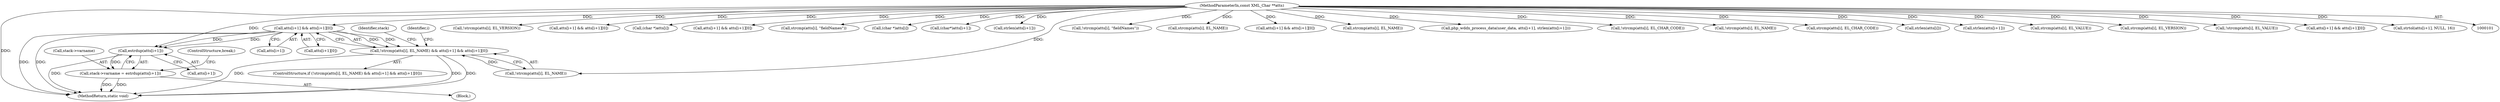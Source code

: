 digraph "0_php-src_66fd44209d5ffcb9b3d1bc1b9fd8e35b485040c0@pointer" {
"1000571" [label="(Call,atts[i+1] && atts[i+1][0])"];
"1000104" [label="(MethodParameterIn,const XML_Char **atts)"];
"1000564" [label="(Call,!strcmp(atts[i], EL_NAME) && atts[i+1] && atts[i+1][0])"];
"1000597" [label="(Call,estrdup(atts[i+1]))"];
"1000593" [label="(Call,stack->varname = estrdup(atts[i+1]))"];
"1000104" [label="(MethodParameterIn,const XML_Char **atts)"];
"1000133" [label="(Call,!strcmp(atts[i], EL_VERSION))"];
"1000262" [label="(Call,atts[i+1] && atts[i+1][0])"];
"1000914" [label="(MethodReturn,static void)"];
"1000670" [label="(Call,(char *)atts[i])"];
"1000367" [label="(Call,atts[i+1] && atts[i+1][0])"];
"1000561" [label="(Identifier,i)"];
"1000598" [label="(Call,atts[i+1])"];
"1000563" [label="(ControlStructure,if (!strcmp(atts[i], EL_NAME) && atts[i+1] && atts[i+1][0]))"];
"1000641" [label="(Call,strcmp(atts[i], \"fieldNames\"))"];
"1000681" [label="(Call,(char *)atts[i])"];
"1000597" [label="(Call,estrdup(atts[i+1]))"];
"1000843" [label="(Call,(char*)atts[i+1])"];
"1000851" [label="(Call,strlen(atts[i+1]))"];
"1000565" [label="(Call,!strcmp(atts[i], EL_NAME))"];
"1000640" [label="(Call,!strcmp(atts[i], \"fieldNames\"))"];
"1000566" [label="(Call,strcmp(atts[i], EL_NAME))"];
"1000805" [label="(Call,atts[i+1] && atts[i+1][0])"];
"1000594" [label="(Call,stack->varname)"];
"1000571" [label="(Call,atts[i+1] && atts[i+1][0])"];
"1000800" [label="(Call,strcmp(atts[i], EL_NAME))"];
"1000603" [label="(ControlStructure,break;)"];
"1000409" [label="(Call,php_wddx_process_data(user_data, atts[i+1], strlen(atts[i+1])))"];
"1000256" [label="(Call,!strcmp(atts[i], EL_CHAR_CODE))"];
"1000799" [label="(Call,!strcmp(atts[i], EL_NAME))"];
"1000257" [label="(Call,strcmp(atts[i], EL_CHAR_CODE))"];
"1000587" [label="(Identifier,stack)"];
"1000593" [label="(Call,stack->varname = estrdup(atts[i+1]))"];
"1000675" [label="(Call,strlen(atts[i]))"];
"1000416" [label="(Call,strlen(atts[i+1]))"];
"1000572" [label="(Call,atts[i+1])"];
"1000564" [label="(Call,!strcmp(atts[i], EL_NAME) && atts[i+1] && atts[i+1][0])"];
"1000362" [label="(Call,strcmp(atts[i], EL_VALUE))"];
"1000134" [label="(Call,strcmp(atts[i], EL_VERSION))"];
"1000361" [label="(Call,!strcmp(atts[i], EL_VALUE))"];
"1000577" [label="(Call,atts[i+1][0])"];
"1000646" [label="(Call,atts[i+1] && atts[i+1][0])"];
"1000584" [label="(Block,)"];
"1000284" [label="(Call,strtol(atts[i+1], NULL, 16))"];
"1000571" -> "1000564"  [label="AST: "];
"1000571" -> "1000572"  [label="CFG: "];
"1000571" -> "1000577"  [label="CFG: "];
"1000572" -> "1000571"  [label="AST: "];
"1000577" -> "1000571"  [label="AST: "];
"1000564" -> "1000571"  [label="CFG: "];
"1000571" -> "1000914"  [label="DDG: "];
"1000571" -> "1000914"  [label="DDG: "];
"1000571" -> "1000564"  [label="DDG: "];
"1000571" -> "1000564"  [label="DDG: "];
"1000104" -> "1000571"  [label="DDG: "];
"1000571" -> "1000597"  [label="DDG: "];
"1000571" -> "1000597"  [label="DDG: "];
"1000104" -> "1000101"  [label="AST: "];
"1000104" -> "1000914"  [label="DDG: "];
"1000104" -> "1000133"  [label="DDG: "];
"1000104" -> "1000134"  [label="DDG: "];
"1000104" -> "1000256"  [label="DDG: "];
"1000104" -> "1000257"  [label="DDG: "];
"1000104" -> "1000262"  [label="DDG: "];
"1000104" -> "1000284"  [label="DDG: "];
"1000104" -> "1000361"  [label="DDG: "];
"1000104" -> "1000362"  [label="DDG: "];
"1000104" -> "1000367"  [label="DDG: "];
"1000104" -> "1000409"  [label="DDG: "];
"1000104" -> "1000416"  [label="DDG: "];
"1000104" -> "1000565"  [label="DDG: "];
"1000104" -> "1000566"  [label="DDG: "];
"1000104" -> "1000597"  [label="DDG: "];
"1000104" -> "1000640"  [label="DDG: "];
"1000104" -> "1000641"  [label="DDG: "];
"1000104" -> "1000646"  [label="DDG: "];
"1000104" -> "1000670"  [label="DDG: "];
"1000104" -> "1000675"  [label="DDG: "];
"1000104" -> "1000681"  [label="DDG: "];
"1000104" -> "1000799"  [label="DDG: "];
"1000104" -> "1000800"  [label="DDG: "];
"1000104" -> "1000805"  [label="DDG: "];
"1000104" -> "1000843"  [label="DDG: "];
"1000104" -> "1000851"  [label="DDG: "];
"1000564" -> "1000563"  [label="AST: "];
"1000564" -> "1000565"  [label="CFG: "];
"1000565" -> "1000564"  [label="AST: "];
"1000587" -> "1000564"  [label="CFG: "];
"1000561" -> "1000564"  [label="CFG: "];
"1000564" -> "1000914"  [label="DDG: "];
"1000564" -> "1000914"  [label="DDG: "];
"1000564" -> "1000914"  [label="DDG: "];
"1000565" -> "1000564"  [label="DDG: "];
"1000597" -> "1000593"  [label="AST: "];
"1000597" -> "1000598"  [label="CFG: "];
"1000598" -> "1000597"  [label="AST: "];
"1000593" -> "1000597"  [label="CFG: "];
"1000597" -> "1000914"  [label="DDG: "];
"1000597" -> "1000593"  [label="DDG: "];
"1000593" -> "1000584"  [label="AST: "];
"1000594" -> "1000593"  [label="AST: "];
"1000603" -> "1000593"  [label="CFG: "];
"1000593" -> "1000914"  [label="DDG: "];
"1000593" -> "1000914"  [label="DDG: "];
}

